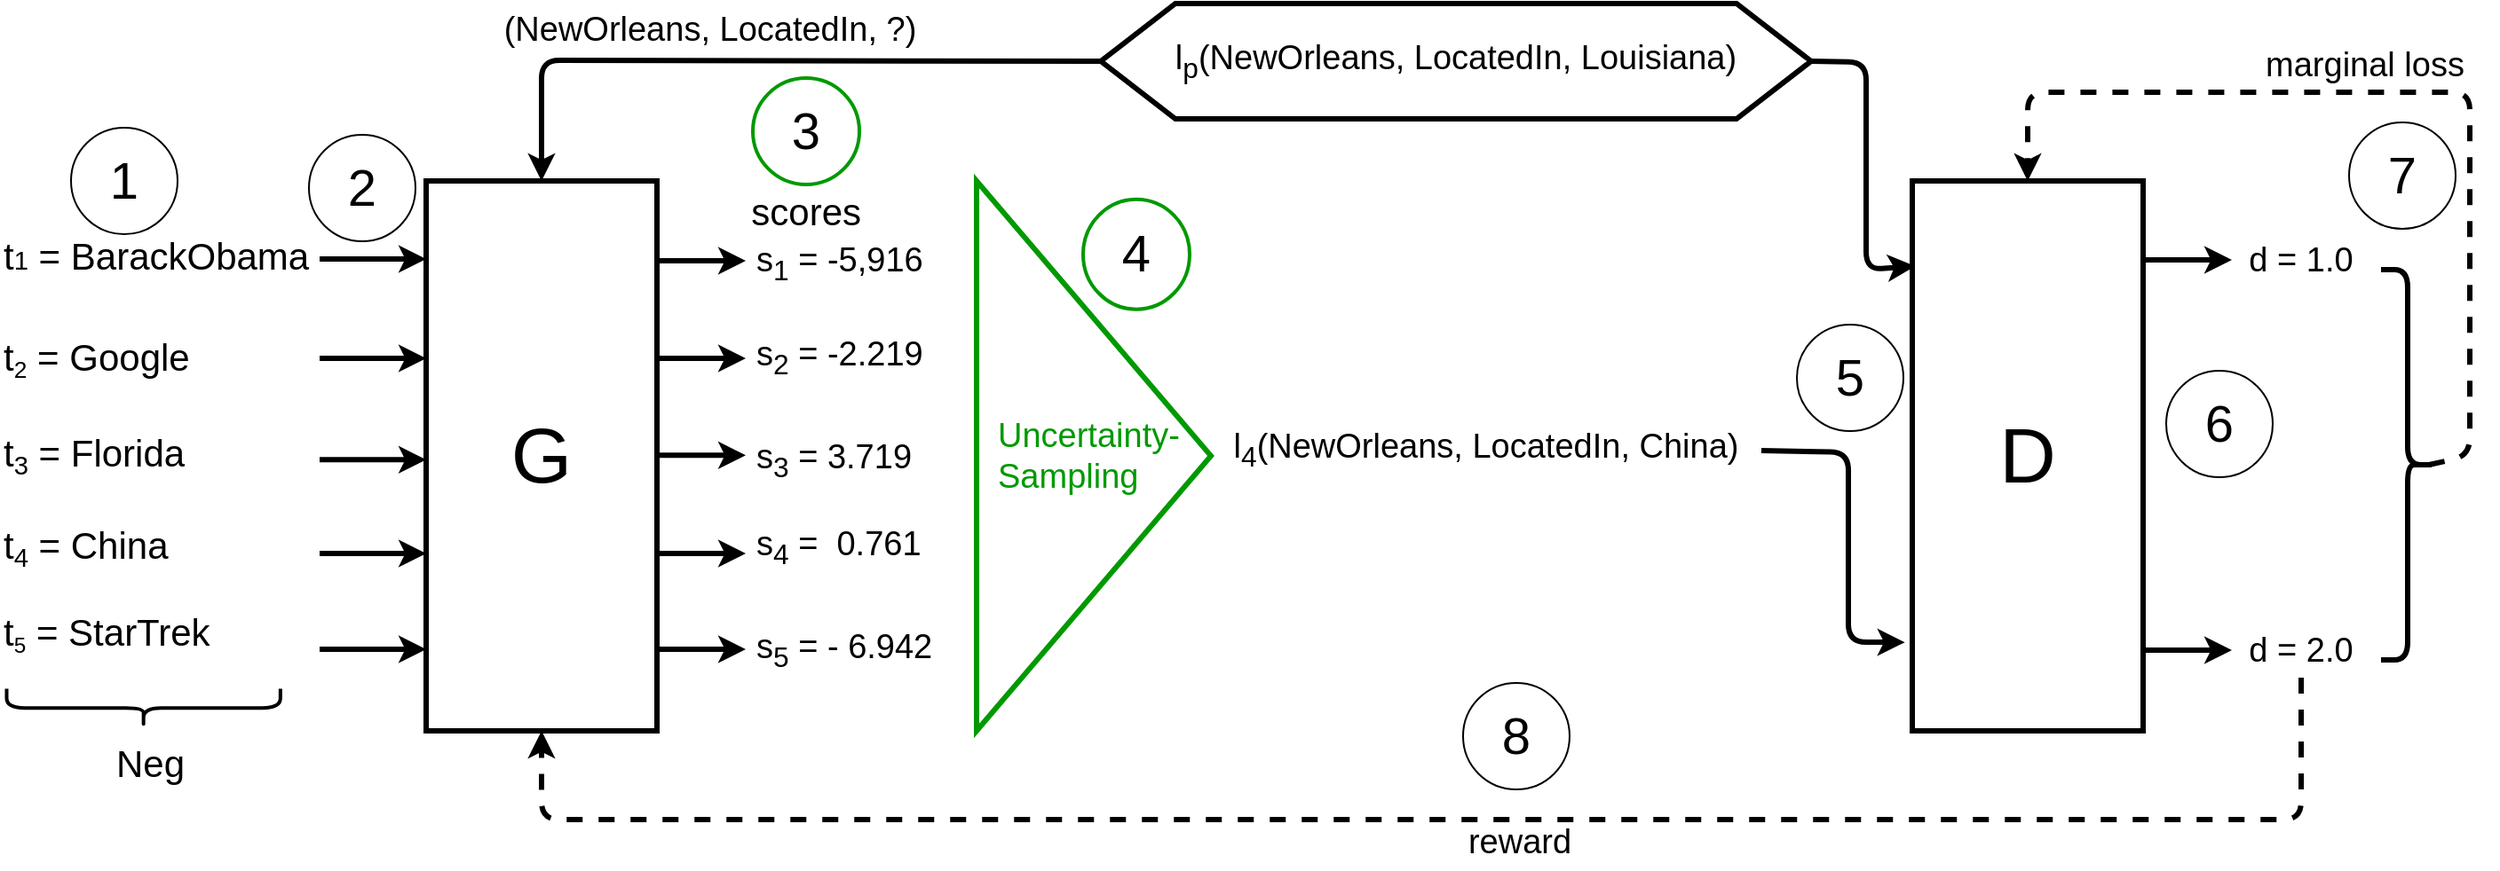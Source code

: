 <mxfile version="17.2.4" type="device"><diagram id="3clMK86gy47aA1oorUZA" name="Page-1"><mxGraphModel dx="2076" dy="978" grid="1" gridSize="10" guides="1" tooltips="1" connect="1" arrows="1" fold="1" page="1" pageScale="1" pageWidth="1450" pageHeight="500" math="0" shadow="0"><root><mxCell id="0"/><mxCell id="1" parent="0"/><mxCell id="5H9-muLPpwnti27xK03B-2" value="&lt;font size=&quot;1&quot;&gt;&lt;span style=&quot;font-size: 44px&quot;&gt;G&lt;/span&gt;&lt;/font&gt;" style="rounded=0;whiteSpace=wrap;html=1;strokeWidth=3;" parent="1" vertex="1"><mxGeometry x="261" y="110" width="130" height="310" as="geometry"/></mxCell><mxCell id="5H9-muLPpwnti27xK03B-4" value="&lt;font size=&quot;1&quot;&gt;&lt;span style=&quot;font-size: 44px&quot;&gt;D&lt;/span&gt;&lt;/font&gt;" style="rounded=0;whiteSpace=wrap;html=1;strokeWidth=3;" parent="1" vertex="1"><mxGeometry x="1098" y="110" width="130" height="310" as="geometry"/></mxCell><mxCell id="5H9-muLPpwnti27xK03B-7" value="" style="endArrow=classic;html=1;rounded=0;fontSize=44;strokeWidth=3;" parent="1" edge="1"><mxGeometry width="50" height="50" relative="1" as="geometry"><mxPoint x="201" y="374" as="sourcePoint"/><mxPoint x="261" y="374" as="targetPoint"/></mxGeometry></mxCell><mxCell id="5H9-muLPpwnti27xK03B-8" value="" style="endArrow=classic;html=1;rounded=0;fontSize=44;strokeWidth=3;" parent="1" edge="1"><mxGeometry width="50" height="50" relative="1" as="geometry"><mxPoint x="201" y="320" as="sourcePoint"/><mxPoint x="261" y="320" as="targetPoint"/></mxGeometry></mxCell><mxCell id="5H9-muLPpwnti27xK03B-9" value="" style="endArrow=classic;html=1;rounded=0;fontSize=44;strokeWidth=3;" parent="1" edge="1"><mxGeometry width="50" height="50" relative="1" as="geometry"><mxPoint x="201.0" y="267.16" as="sourcePoint"/><mxPoint x="261.0" y="267.16" as="targetPoint"/></mxGeometry></mxCell><mxCell id="5H9-muLPpwnti27xK03B-10" value="" style="endArrow=classic;html=1;rounded=0;fontSize=44;strokeWidth=3;" parent="1" edge="1"><mxGeometry width="50" height="50" relative="1" as="geometry"><mxPoint x="201.0" y="210.0" as="sourcePoint"/><mxPoint x="261.0" y="210.0" as="targetPoint"/></mxGeometry></mxCell><mxCell id="5H9-muLPpwnti27xK03B-11" value="" style="endArrow=classic;html=1;rounded=0;fontSize=44;strokeWidth=3;" parent="1" edge="1"><mxGeometry width="50" height="50" relative="1" as="geometry"><mxPoint x="201.0" y="154" as="sourcePoint"/><mxPoint x="261.0" y="154" as="targetPoint"/></mxGeometry></mxCell><mxCell id="5H9-muLPpwnti27xK03B-12" value="" style="endArrow=classic;html=1;rounded=0;fontSize=44;strokeWidth=3;" parent="1" edge="1"><mxGeometry width="50" height="50" relative="1" as="geometry"><mxPoint x="391.0" y="155" as="sourcePoint"/><mxPoint x="441" y="155" as="targetPoint"/></mxGeometry></mxCell><mxCell id="5H9-muLPpwnti27xK03B-13" value="" style="endArrow=classic;html=1;rounded=0;fontSize=44;strokeWidth=3;" parent="1" edge="1"><mxGeometry width="50" height="50" relative="1" as="geometry"><mxPoint x="391" y="210" as="sourcePoint"/><mxPoint x="441" y="210" as="targetPoint"/></mxGeometry></mxCell><mxCell id="5H9-muLPpwnti27xK03B-14" value="" style="endArrow=classic;html=1;rounded=0;fontSize=44;strokeWidth=3;" parent="1" edge="1"><mxGeometry width="50" height="50" relative="1" as="geometry"><mxPoint x="391" y="264.66" as="sourcePoint"/><mxPoint x="441" y="264.66" as="targetPoint"/></mxGeometry></mxCell><mxCell id="5H9-muLPpwnti27xK03B-15" value="" style="endArrow=classic;html=1;rounded=0;fontSize=44;strokeWidth=3;" parent="1" edge="1"><mxGeometry width="50" height="50" relative="1" as="geometry"><mxPoint x="391" y="320" as="sourcePoint"/><mxPoint x="441" y="320" as="targetPoint"/></mxGeometry></mxCell><mxCell id="5H9-muLPpwnti27xK03B-16" value="" style="endArrow=classic;html=1;rounded=0;fontSize=44;strokeWidth=3;" parent="1" edge="1"><mxGeometry width="50" height="50" relative="1" as="geometry"><mxPoint x="391" y="374" as="sourcePoint"/><mxPoint x="441" y="374" as="targetPoint"/></mxGeometry></mxCell><mxCell id="5H9-muLPpwnti27xK03B-20" value="" style="shape=curlyBracket;whiteSpace=wrap;html=1;rounded=1;flipH=1;fontSize=19;strokeWidth=3;" parent="1" vertex="1"><mxGeometry x="1362" y="160" width="30" height="220" as="geometry"/></mxCell><mxCell id="5H9-muLPpwnti27xK03B-21" value="" style="endArrow=classic;html=1;rounded=1;fontSize=19;strokeWidth=3;exitX=0.1;exitY=0.5;exitDx=0;exitDy=0;exitPerimeter=0;entryX=0.5;entryY=0;entryDx=0;entryDy=0;dashed=1;" parent="1" source="5H9-muLPpwnti27xK03B-20" target="5H9-muLPpwnti27xK03B-4" edge="1"><mxGeometry width="50" height="50" relative="1" as="geometry"><mxPoint x="1462" y="260" as="sourcePoint"/><mxPoint x="1512" y="210" as="targetPoint"/><Array as="points"><mxPoint x="1412" y="265"/><mxPoint x="1412" y="60"/><mxPoint x="1163" y="60"/></Array></mxGeometry></mxCell><mxCell id="5H9-muLPpwnti27xK03B-22" value="d = 1.0" style="text;html=1;strokeColor=none;fillColor=none;align=center;verticalAlign=middle;whiteSpace=wrap;rounded=0;fontSize=19;" parent="1" vertex="1"><mxGeometry x="1272" y="140" width="90" height="30" as="geometry"/></mxCell><mxCell id="5H9-muLPpwnti27xK03B-23" value="d = 2.0" style="text;html=1;strokeColor=none;fillColor=none;align=center;verticalAlign=middle;whiteSpace=wrap;rounded=0;fontSize=19;" parent="1" vertex="1"><mxGeometry x="1272" y="360" width="90" height="30" as="geometry"/></mxCell><mxCell id="5H9-muLPpwnti27xK03B-24" value="marginal loss" style="text;html=1;strokeColor=none;fillColor=none;align=center;verticalAlign=middle;whiteSpace=wrap;rounded=0;fontSize=19;" parent="1" vertex="1"><mxGeometry x="1278" y="30" width="150" height="30" as="geometry"/></mxCell><mxCell id="5H9-muLPpwnti27xK03B-27" value="" style="endArrow=classic;html=1;rounded=1;fontSize=19;strokeWidth=3;exitX=0.5;exitY=1;exitDx=0;exitDy=0;entryX=0.5;entryY=1;entryDx=0;entryDy=0;dashed=1;" parent="1" source="5H9-muLPpwnti27xK03B-23" target="5H9-muLPpwnti27xK03B-2" edge="1"><mxGeometry width="50" height="50" relative="1" as="geometry"><mxPoint x="1308" y="280" as="sourcePoint"/><mxPoint x="1082" y="120" as="targetPoint"/><Array as="points"><mxPoint x="1317" y="470"/><mxPoint x="326" y="470"/></Array></mxGeometry></mxCell><mxCell id="5H9-muLPpwnti27xK03B-28" value="l&lt;sub&gt;4&lt;/sub&gt;(NewOrleans, LocatedIn, China)" style="text;html=1;strokeColor=none;fillColor=none;align=center;verticalAlign=middle;whiteSpace=wrap;rounded=0;fontSize=19;" parent="1" vertex="1"><mxGeometry x="703" y="247" width="310" height="30" as="geometry"/></mxCell><mxCell id="5H9-muLPpwnti27xK03B-29" value="(NewOrleans, LocatedIn, ?)" style="text;html=1;strokeColor=none;fillColor=none;align=center;verticalAlign=middle;whiteSpace=wrap;rounded=0;fontSize=19;" parent="1" vertex="1"><mxGeometry x="276" y="10" width="290" height="30" as="geometry"/></mxCell><mxCell id="5H9-muLPpwnti27xK03B-35" value="" style="endArrow=classic;html=1;rounded=1;fontSize=19;strokeWidth=3;exitX=1;exitY=0.5;exitDx=0;exitDy=0;entryX=0.012;entryY=0.155;entryDx=0;entryDy=0;entryPerimeter=0;" parent="1" source="5H9-muLPpwnti27xK03B-33" target="5H9-muLPpwnti27xK03B-4" edge="1"><mxGeometry width="50" height="50" relative="1" as="geometry"><mxPoint x="981" y="69.5" as="sourcePoint"/><mxPoint x="427" y="430" as="targetPoint"/><Array as="points"><mxPoint x="1072" y="43"/><mxPoint x="1072" y="160"/></Array></mxGeometry></mxCell><mxCell id="5H9-muLPpwnti27xK03B-36" value="" style="endArrow=classic;html=1;rounded=1;fontSize=19;strokeWidth=3;exitX=0;exitY=0.5;exitDx=0;exitDy=0;entryX=0.5;entryY=0;entryDx=0;entryDy=0;" parent="1" source="5H9-muLPpwnti27xK03B-33" target="5H9-muLPpwnti27xK03B-2" edge="1"><mxGeometry width="50" height="50" relative="1" as="geometry"><mxPoint x="971" y="87.5" as="sourcePoint"/><mxPoint x="1018.56" y="168.05" as="targetPoint"/><Array as="points"><mxPoint x="326" y="42"/></Array></mxGeometry></mxCell><mxCell id="5H9-muLPpwnti27xK03B-37" value="&lt;font style=&quot;font-size: 21px&quot;&gt;t&lt;/font&gt;&lt;font&gt;&lt;span style=&quot;font-size: 17.5px&quot;&gt;&lt;sub&gt;3&lt;/sub&gt;&lt;/span&gt;&lt;span style=&quot;font-size: 21px&quot;&gt;&amp;nbsp;= Florida&lt;/span&gt;&lt;/font&gt;" style="text;html=1;strokeColor=none;fillColor=none;align=left;verticalAlign=middle;whiteSpace=wrap;rounded=0;fontSize=19;" parent="1" vertex="1"><mxGeometry x="21" y="250" width="140" height="30" as="geometry"/></mxCell><mxCell id="5H9-muLPpwnti27xK03B-38" value="&lt;font style=&quot;font-size: 21px&quot;&gt;t&lt;/font&gt;&lt;font style=&quot;font-size: 14.583px&quot;&gt;&lt;sub&gt;5&lt;/sub&gt;&lt;/font&gt;&lt;font&gt;&lt;span style=&quot;font-size: 21px&quot;&gt;&amp;nbsp;= StarTrek&lt;/span&gt;&lt;/font&gt;" style="text;html=1;strokeColor=none;fillColor=none;align=left;verticalAlign=middle;whiteSpace=wrap;rounded=0;fontSize=19;" parent="1" vertex="1"><mxGeometry x="21" y="350" width="140" height="30" as="geometry"/></mxCell><mxCell id="5H9-muLPpwnti27xK03B-39" value="&lt;font style=&quot;font-size: 21px&quot;&gt;t&lt;/font&gt;&lt;font style=&quot;font-size: 14.583px&quot;&gt;1&lt;/font&gt;&lt;font&gt;&lt;span style=&quot;font-size: 21px&quot;&gt;&amp;nbsp;= BarackObama&lt;/span&gt;&lt;/font&gt;" style="text;html=1;strokeColor=none;fillColor=none;align=left;verticalAlign=middle;whiteSpace=wrap;rounded=0;fontSize=19;" parent="1" vertex="1"><mxGeometry x="21" y="137" width="180" height="30" as="geometry"/></mxCell><mxCell id="5H9-muLPpwnti27xK03B-40" value="&lt;font style=&quot;font-size: 21px&quot;&gt;t&lt;/font&gt;&lt;font&gt;&lt;span style=&quot;font-size: 17.5px&quot;&gt;&lt;sub&gt;4&lt;/sub&gt;&lt;/span&gt;&lt;span style=&quot;font-size: 21px&quot;&gt;&amp;nbsp;= China&lt;/span&gt;&lt;/font&gt;" style="text;html=1;strokeColor=none;fillColor=none;align=left;verticalAlign=middle;whiteSpace=wrap;rounded=0;fontSize=19;" parent="1" vertex="1"><mxGeometry x="21" y="302" width="140" height="30" as="geometry"/></mxCell><mxCell id="5H9-muLPpwnti27xK03B-41" value="&lt;span style=&quot;font-size: 21px&quot;&gt;t&lt;/span&gt;&lt;span style=&quot;font-size: 15.833px&quot;&gt;&lt;sub&gt;2&lt;/sub&gt;&lt;/span&gt;&lt;span style=&quot;font-size: 21px&quot;&gt;&amp;nbsp;=&amp;nbsp;&lt;/span&gt;&lt;span style=&quot;font-size: 21px&quot;&gt;Google&lt;/span&gt;" style="text;html=1;strokeColor=none;fillColor=none;align=left;verticalAlign=middle;whiteSpace=wrap;rounded=0;fontSize=19;" parent="1" vertex="1"><mxGeometry x="21" y="195" width="140" height="30" as="geometry"/></mxCell><mxCell id="5H9-muLPpwnti27xK03B-42" value="&lt;font style=&quot;font-size: 29px&quot;&gt;1&lt;/font&gt;" style="ellipse;whiteSpace=wrap;html=1;fontSize=21;strokeWidth=1;" parent="1" vertex="1"><mxGeometry x="61" y="80" width="60" height="60" as="geometry"/></mxCell><mxCell id="5H9-muLPpwnti27xK03B-43" value="&lt;font style=&quot;font-size: 29px&quot;&gt;2&lt;/font&gt;" style="ellipse;whiteSpace=wrap;html=1;fontSize=21;strokeWidth=1;" parent="1" vertex="1"><mxGeometry x="195" y="84" width="60" height="60" as="geometry"/></mxCell><mxCell id="5H9-muLPpwnti27xK03B-44" value="&lt;font style=&quot;font-size: 29px&quot;&gt;3&lt;/font&gt;" style="ellipse;whiteSpace=wrap;html=1;fontSize=21;strokeWidth=2;strokeColor=#009900;" parent="1" vertex="1"><mxGeometry x="445" y="52" width="60" height="60" as="geometry"/></mxCell><mxCell id="5H9-muLPpwnti27xK03B-45" value="&lt;font style=&quot;font-size: 29px&quot;&gt;8&lt;/font&gt;" style="ellipse;whiteSpace=wrap;html=1;fontSize=21;strokeWidth=1;" parent="1" vertex="1"><mxGeometry x="845" y="393" width="60" height="60" as="geometry"/></mxCell><mxCell id="5H9-muLPpwnti27xK03B-46" value="reward" style="text;html=1;strokeColor=none;fillColor=none;align=center;verticalAlign=middle;whiteSpace=wrap;rounded=0;fontSize=19;" parent="1" vertex="1"><mxGeometry x="797" y="468" width="160" height="30" as="geometry"/></mxCell><mxCell id="5H9-muLPpwnti27xK03B-47" value="&lt;font style=&quot;font-size: 29px&quot;&gt;5&lt;/font&gt;" style="ellipse;whiteSpace=wrap;html=1;fontSize=21;strokeWidth=1;" parent="1" vertex="1"><mxGeometry x="1033" y="191" width="60" height="60" as="geometry"/></mxCell><mxCell id="5H9-muLPpwnti27xK03B-48" value="&lt;font style=&quot;font-size: 29px&quot;&gt;6&lt;/font&gt;" style="ellipse;whiteSpace=wrap;html=1;fontSize=21;strokeWidth=1;" parent="1" vertex="1"><mxGeometry x="1241" y="217" width="60" height="60" as="geometry"/></mxCell><mxCell id="5H9-muLPpwnti27xK03B-49" value="&lt;font style=&quot;font-size: 29px&quot;&gt;7&lt;/font&gt;" style="ellipse;whiteSpace=wrap;html=1;fontSize=21;strokeWidth=1;" parent="1" vertex="1"><mxGeometry x="1344" y="77" width="60" height="60" as="geometry"/></mxCell><mxCell id="5H9-muLPpwnti27xK03B-50" value="s&lt;sub&gt;1&lt;/sub&gt; = -5,916" style="text;html=1;strokeColor=none;fillColor=none;align=left;verticalAlign=middle;whiteSpace=wrap;rounded=0;fontSize=19;" parent="1" vertex="1"><mxGeometry x="445" y="142" width="106" height="30" as="geometry"/></mxCell><mxCell id="5H9-muLPpwnti27xK03B-55" value="" style="endArrow=classic;html=1;rounded=0;fontSize=44;strokeWidth=3;" parent="1" edge="1"><mxGeometry width="50" height="50" relative="1" as="geometry"><mxPoint x="1228" y="154.52" as="sourcePoint"/><mxPoint x="1278" y="154.52" as="targetPoint"/></mxGeometry></mxCell><mxCell id="5H9-muLPpwnti27xK03B-56" value="" style="endArrow=classic;html=1;rounded=0;fontSize=44;strokeWidth=3;" parent="1" edge="1"><mxGeometry width="50" height="50" relative="1" as="geometry"><mxPoint x="1228" y="374.52" as="sourcePoint"/><mxPoint x="1278" y="374.52" as="targetPoint"/></mxGeometry></mxCell><mxCell id="5H9-muLPpwnti27xK03B-57" value="" style="endArrow=classic;html=1;rounded=1;fontSize=19;strokeWidth=3;exitX=1;exitY=0.5;exitDx=0;exitDy=0;entryX=-0.032;entryY=0.839;entryDx=0;entryDy=0;entryPerimeter=0;" parent="1" source="5H9-muLPpwnti27xK03B-28" target="5H9-muLPpwnti27xK03B-4" edge="1"><mxGeometry width="50" height="50" relative="1" as="geometry"><mxPoint x="1060" y="87.5" as="sourcePoint"/><mxPoint x="1109.56" y="168.05" as="targetPoint"/><Array as="points"><mxPoint x="1062" y="263"/><mxPoint x="1062" y="370"/></Array></mxGeometry></mxCell><mxCell id="b3qOmypBcCT6OvQpOFft-2" value="" style="group" parent="1" vertex="1" connectable="0"><mxGeometry x="641" y="10" width="400" height="65" as="geometry"/></mxCell><mxCell id="5H9-muLPpwnti27xK03B-33" value="" style="shape=hexagon;perimeter=hexagonPerimeter2;whiteSpace=wrap;html=1;fixedSize=1;fontSize=19;strokeWidth=3;size=42;" parent="b3qOmypBcCT6OvQpOFft-2" vertex="1"><mxGeometry width="400" height="65" as="geometry"/></mxCell><mxCell id="5H9-muLPpwnti27xK03B-30" value="l&lt;sub&gt;p&lt;/sub&gt;(NewOrleans, LocatedIn, Louisiana)" style="text;html=1;strokeColor=none;fillColor=none;align=center;verticalAlign=middle;whiteSpace=wrap;rounded=0;fontSize=19;" parent="b3qOmypBcCT6OvQpOFft-2" vertex="1"><mxGeometry x="22.859" y="17.5" width="354.286" height="30" as="geometry"/></mxCell><mxCell id="b3qOmypBcCT6OvQpOFft-3" value="" style="group" parent="1" vertex="1" connectable="0"><mxGeometry x="571" y="110" width="132" height="310" as="geometry"/></mxCell><mxCell id="5H9-muLPpwnti27xK03B-17" value="" style="triangle;whiteSpace=wrap;html=1;fontSize=44;strokeWidth=3;strokeColor=#009900;" parent="b3qOmypBcCT6OvQpOFft-3" vertex="1"><mxGeometry width="132" height="310.0" as="geometry"/></mxCell><mxCell id="5H9-muLPpwnti27xK03B-18" value="&lt;font style=&quot;font-size: 19px&quot;&gt;Uncertainty-&lt;br&gt;Sampling&lt;/font&gt;" style="text;html=1;strokeColor=none;fillColor=none;align=left;verticalAlign=middle;whiteSpace=wrap;rounded=0;fontSize=15;fontColor=#009900;" parent="b3qOmypBcCT6OvQpOFft-3" vertex="1"><mxGeometry x="10" y="139.5" width="60" height="31.0" as="geometry"/></mxCell><mxCell id="b3qOmypBcCT6OvQpOFft-12" value="&lt;font style=&quot;font-size: 29px&quot;&gt;4&lt;/font&gt;" style="ellipse;whiteSpace=wrap;html=1;fontSize=21;strokeWidth=2;strokeColor=#009900;" parent="b3qOmypBcCT6OvQpOFft-3" vertex="1"><mxGeometry x="60" y="10.333" width="60" height="62.0" as="geometry"/></mxCell><mxCell id="b3qOmypBcCT6OvQpOFft-4" value="s&lt;sub&gt;2&lt;/sub&gt; = -2.219" style="text;html=1;strokeColor=none;fillColor=none;align=left;verticalAlign=middle;whiteSpace=wrap;rounded=0;fontSize=19;" parent="1" vertex="1"><mxGeometry x="445" y="195" width="106" height="30" as="geometry"/></mxCell><mxCell id="b3qOmypBcCT6OvQpOFft-5" value="s&lt;sub&gt;5&lt;/sub&gt; = - 6.942" style="text;html=1;strokeColor=none;fillColor=none;align=left;verticalAlign=middle;whiteSpace=wrap;rounded=0;fontSize=19;" parent="1" vertex="1"><mxGeometry x="445" y="360" width="105" height="30" as="geometry"/></mxCell><mxCell id="b3qOmypBcCT6OvQpOFft-6" value="s&lt;sub&gt;4&lt;/sub&gt; =&amp;nbsp; 0.761" style="text;html=1;strokeColor=none;fillColor=none;align=left;verticalAlign=middle;whiteSpace=wrap;rounded=0;fontSize=19;" parent="1" vertex="1"><mxGeometry x="445" y="302" width="105" height="30" as="geometry"/></mxCell><mxCell id="b3qOmypBcCT6OvQpOFft-7" value="s&lt;sub&gt;3&lt;/sub&gt; = 3.719" style="text;html=1;strokeColor=none;fillColor=none;align=left;verticalAlign=middle;whiteSpace=wrap;rounded=0;fontSize=19;" parent="1" vertex="1"><mxGeometry x="445" y="252.5" width="105" height="30" as="geometry"/></mxCell><mxCell id="FJ-5Hk0CGk5H3KJUGFot-2" value="" style="shape=curlyBracket;whiteSpace=wrap;html=1;rounded=1;flipH=1;strokeColor=#000000;strokeWidth=2;rotation=90;" vertex="1" parent="1"><mxGeometry x="91" y="330" width="21.67" height="154.17" as="geometry"/></mxCell><mxCell id="FJ-5Hk0CGk5H3KJUGFot-3" value="&lt;span style=&quot;font-size: 21px&quot;&gt;Neg&lt;/span&gt;" style="text;html=1;strokeColor=none;fillColor=none;align=right;verticalAlign=middle;whiteSpace=wrap;rounded=0;fontSize=19;" vertex="1" parent="1"><mxGeometry x="76.83" y="423" width="50" height="30" as="geometry"/></mxCell><mxCell id="FJ-5Hk0CGk5H3KJUGFot-5" value="&lt;span style=&quot;font-size: 21px&quot;&gt;scores&lt;/span&gt;" style="text;html=1;strokeColor=none;fillColor=none;align=right;verticalAlign=middle;whiteSpace=wrap;rounded=0;fontSize=19;" vertex="1" parent="1"><mxGeometry x="457.5" y="112" width="50" height="30" as="geometry"/></mxCell></root></mxGraphModel></diagram></mxfile>